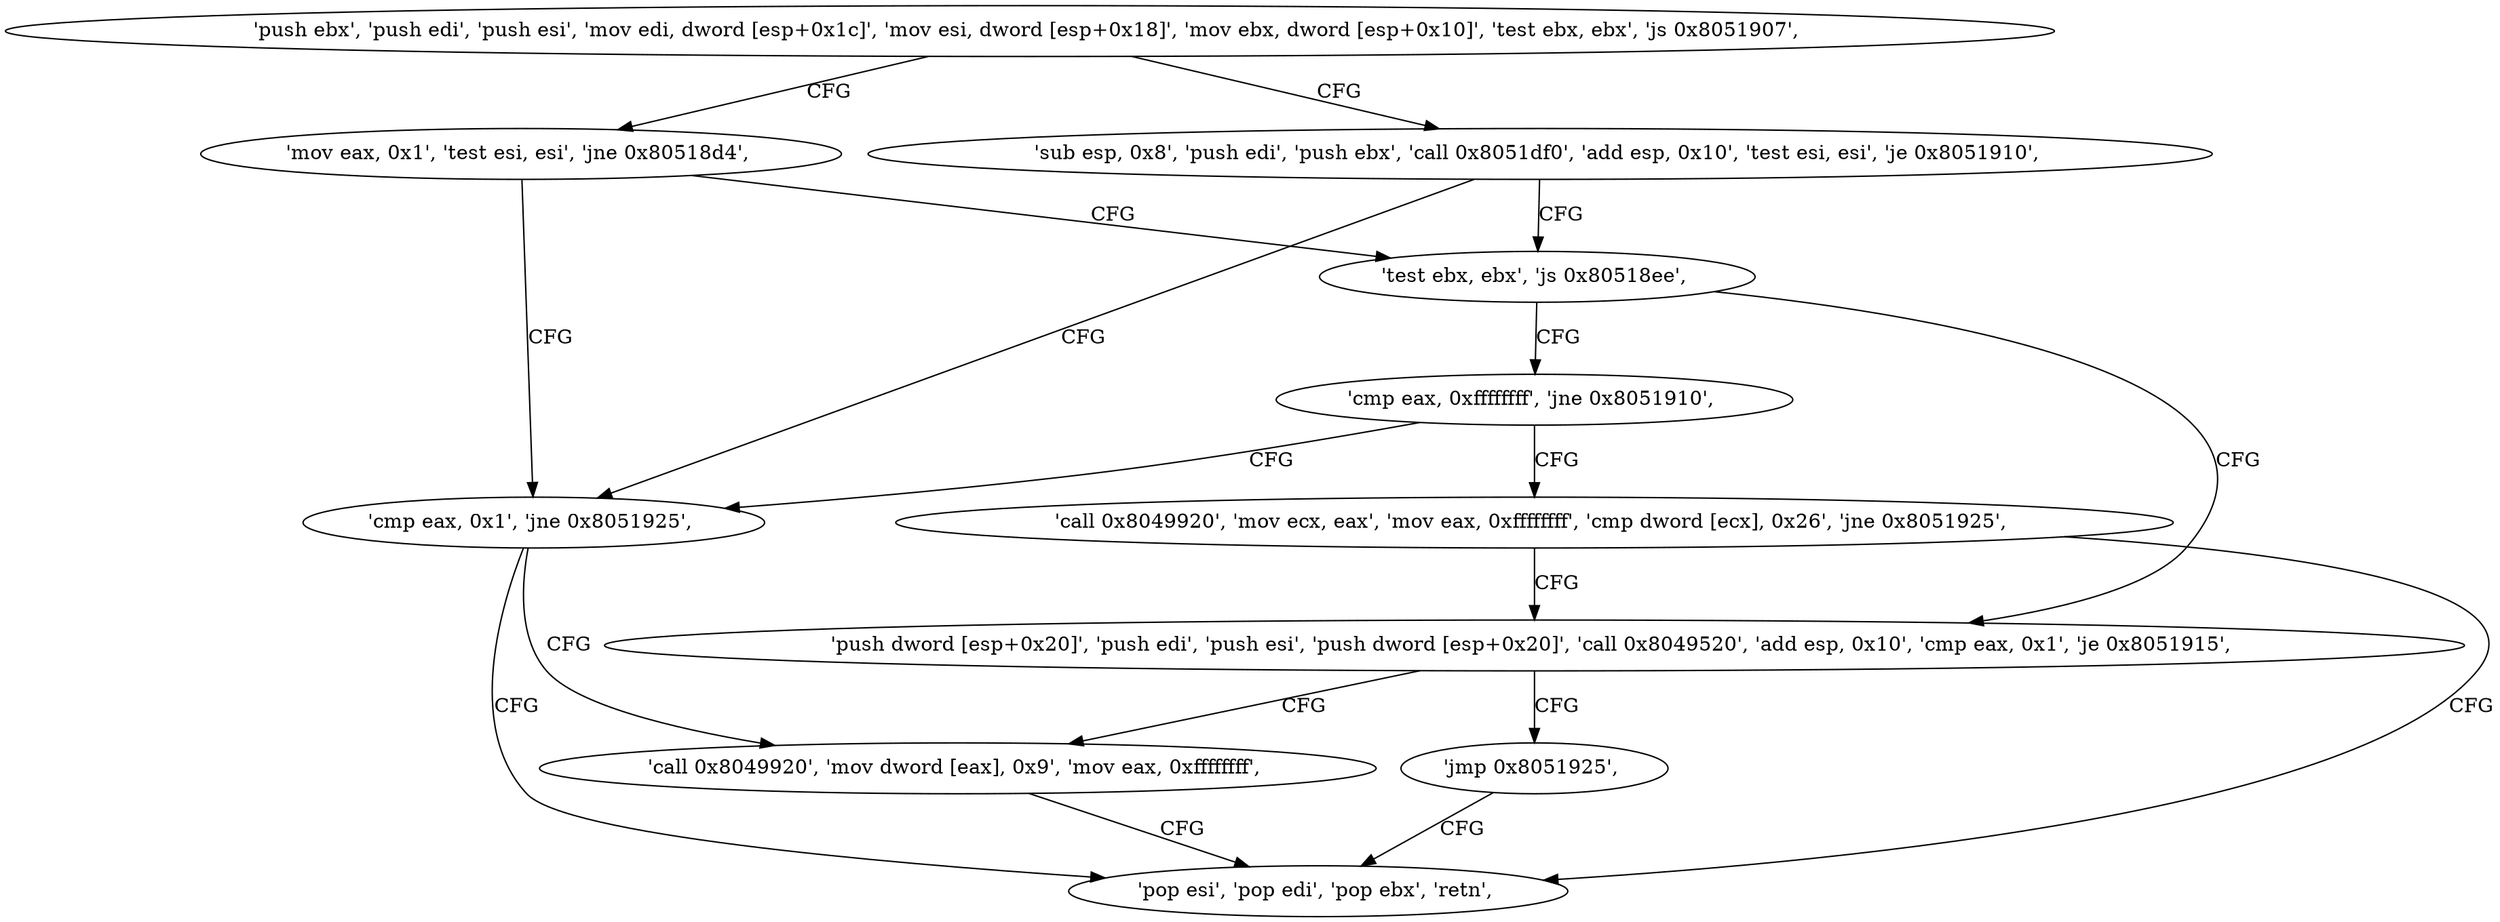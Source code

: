 digraph "func" {
"134551728" [label = "'push ebx', 'push edi', 'push esi', 'mov edi, dword [esp+0x1c]', 'mov esi, dword [esp+0x18]', 'mov ebx, dword [esp+0x10]', 'test ebx, ebx', 'js 0x8051907', " ]
"134551815" [label = "'mov eax, 0x1', 'test esi, esi', 'jne 0x80518d4', " ]
"134551747" [label = "'sub esp, 0x8', 'push edi', 'push ebx', 'call 0x8051df0', 'add esp, 0x10', 'test esi, esi', 'je 0x8051910', " ]
"134551764" [label = "'test ebx, ebx', 'js 0x80518ee', " ]
"134551824" [label = "'cmp eax, 0x1', 'jne 0x8051925', " ]
"134551790" [label = "'push dword [esp+0x20]', 'push edi', 'push esi', 'push dword [esp+0x20]', 'call 0x8049520', 'add esp, 0x10', 'cmp eax, 0x1', 'je 0x8051915', " ]
"134551768" [label = "'cmp eax, 0xffffffff', 'jne 0x8051910', " ]
"134551845" [label = "'pop esi', 'pop edi', 'pop ebx', 'retn', " ]
"134551829" [label = "'call 0x8049920', 'mov dword [eax], 0x9', 'mov eax, 0xffffffff', " ]
"134551813" [label = "'jmp 0x8051925', " ]
"134551773" [label = "'call 0x8049920', 'mov ecx, eax', 'mov eax, 0xffffffff', 'cmp dword [ecx], 0x26', 'jne 0x8051925', " ]
"134551728" -> "134551815" [ label = "CFG" ]
"134551728" -> "134551747" [ label = "CFG" ]
"134551815" -> "134551764" [ label = "CFG" ]
"134551815" -> "134551824" [ label = "CFG" ]
"134551747" -> "134551824" [ label = "CFG" ]
"134551747" -> "134551764" [ label = "CFG" ]
"134551764" -> "134551790" [ label = "CFG" ]
"134551764" -> "134551768" [ label = "CFG" ]
"134551824" -> "134551845" [ label = "CFG" ]
"134551824" -> "134551829" [ label = "CFG" ]
"134551790" -> "134551829" [ label = "CFG" ]
"134551790" -> "134551813" [ label = "CFG" ]
"134551768" -> "134551824" [ label = "CFG" ]
"134551768" -> "134551773" [ label = "CFG" ]
"134551829" -> "134551845" [ label = "CFG" ]
"134551813" -> "134551845" [ label = "CFG" ]
"134551773" -> "134551845" [ label = "CFG" ]
"134551773" -> "134551790" [ label = "CFG" ]
}
